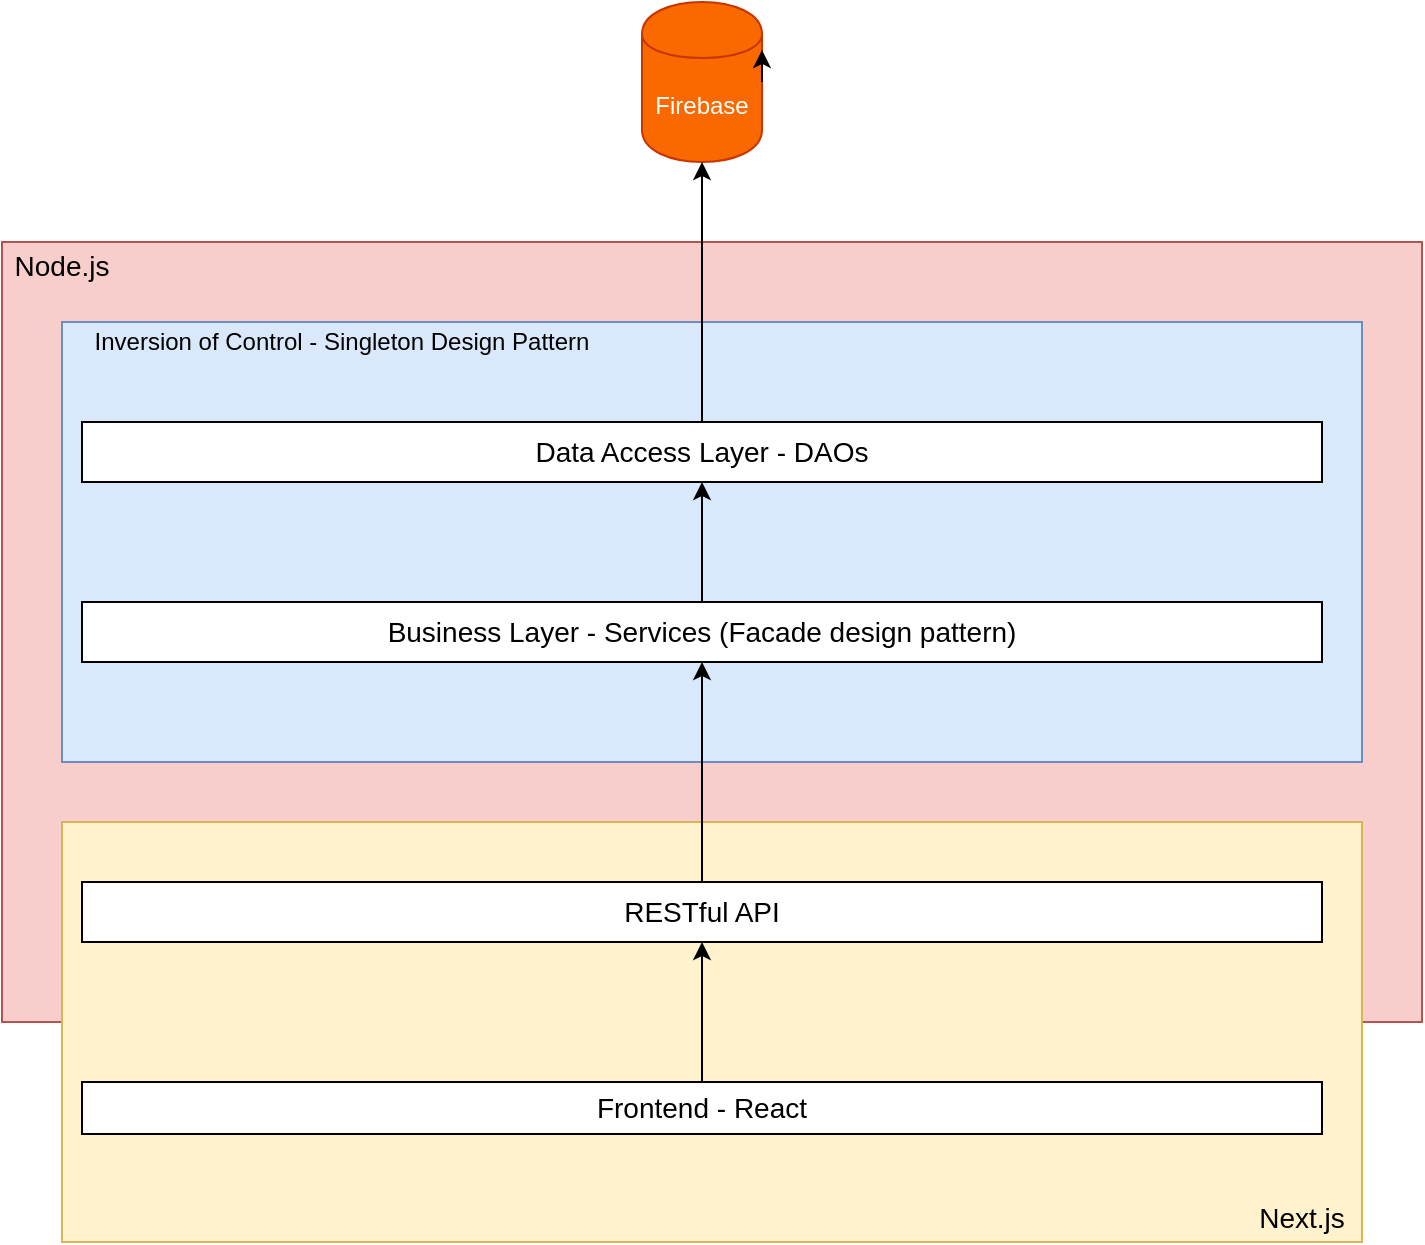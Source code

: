 <mxfile version="12.4.2" type="device" pages="3"><diagram id="Il8NbrQfqqgw1F-EqSsP" name="architecture"><mxGraphModel dx="908" dy="1777" grid="1" gridSize="10" guides="1" tooltips="1" connect="1" arrows="1" fold="1" page="1" pageScale="1" pageWidth="827" pageHeight="1169" math="0" shadow="0"><root><mxCell id="0"/><mxCell id="1" parent="0"/><mxCell id="LgYJIHk-wd7KvnQvwSnn-13" value="" style="rounded=0;whiteSpace=wrap;html=1;fillColor=#f8cecc;strokeColor=#b85450;" vertex="1" parent="1"><mxGeometry x="50" y="90" width="710" height="390" as="geometry"/></mxCell><mxCell id="LgYJIHk-wd7KvnQvwSnn-11" value="" style="rounded=0;whiteSpace=wrap;html=1;fillColor=#fff2cc;strokeColor=#d6b656;" vertex="1" parent="1"><mxGeometry x="80" y="380" width="650" height="210" as="geometry"/></mxCell><mxCell id="LgYJIHk-wd7KvnQvwSnn-6" value="" style="rounded=0;whiteSpace=wrap;html=1;fillColor=#dae8fc;strokeColor=#6c8ebf;" vertex="1" parent="1"><mxGeometry x="80" y="130" width="650" height="220" as="geometry"/></mxCell><mxCell id="LgYJIHk-wd7KvnQvwSnn-1" value="Firebase" style="shape=cylinder;whiteSpace=wrap;html=1;boundedLbl=1;backgroundOutline=1;fillColor=#fa6800;strokeColor=#C73500;fontColor=#ffffff;" vertex="1" parent="1"><mxGeometry x="370" y="-30" width="60" height="80" as="geometry"/></mxCell><mxCell id="LgYJIHk-wd7KvnQvwSnn-7" value="" style="edgeStyle=orthogonalEdgeStyle;rounded=0;orthogonalLoop=1;jettySize=auto;html=1;" edge="1" parent="1" source="LgYJIHk-wd7KvnQvwSnn-2" target="LgYJIHk-wd7KvnQvwSnn-1"><mxGeometry relative="1" as="geometry"/></mxCell><mxCell id="LgYJIHk-wd7KvnQvwSnn-2" value="&lt;font style=&quot;font-size: 14px&quot;&gt;Data Access Layer - DAOs&lt;/font&gt;" style="rounded=0;whiteSpace=wrap;html=1;" vertex="1" parent="1"><mxGeometry x="90" y="180" width="620" height="30" as="geometry"/></mxCell><mxCell id="LgYJIHk-wd7KvnQvwSnn-17" style="edgeStyle=orthogonalEdgeStyle;rounded=0;orthogonalLoop=1;jettySize=auto;html=1;exitX=0.5;exitY=0;exitDx=0;exitDy=0;entryX=0.5;entryY=1;entryDx=0;entryDy=0;" edge="1" parent="1" source="LgYJIHk-wd7KvnQvwSnn-3" target="LgYJIHk-wd7KvnQvwSnn-2"><mxGeometry relative="1" as="geometry"/></mxCell><mxCell id="LgYJIHk-wd7KvnQvwSnn-3" value="&lt;font style=&quot;font-size: 14px&quot;&gt;Business Layer - Services (Facade design pattern)&lt;/font&gt;" style="rounded=0;whiteSpace=wrap;html=1;" vertex="1" parent="1"><mxGeometry x="90" y="270" width="620" height="30" as="geometry"/></mxCell><mxCell id="LgYJIHk-wd7KvnQvwSnn-18" style="edgeStyle=orthogonalEdgeStyle;rounded=0;orthogonalLoop=1;jettySize=auto;html=1;exitX=0.5;exitY=0;exitDx=0;exitDy=0;" edge="1" parent="1" source="LgYJIHk-wd7KvnQvwSnn-4" target="LgYJIHk-wd7KvnQvwSnn-3"><mxGeometry relative="1" as="geometry"/></mxCell><mxCell id="LgYJIHk-wd7KvnQvwSnn-4" value="&lt;font style=&quot;font-size: 14px&quot;&gt;RESTful API&lt;/font&gt;" style="rounded=0;whiteSpace=wrap;html=1;" vertex="1" parent="1"><mxGeometry x="90" y="410" width="620" height="30" as="geometry"/></mxCell><mxCell id="LgYJIHk-wd7KvnQvwSnn-19" style="edgeStyle=orthogonalEdgeStyle;rounded=0;orthogonalLoop=1;jettySize=auto;html=1;exitX=0.5;exitY=0;exitDx=0;exitDy=0;entryX=0.5;entryY=1;entryDx=0;entryDy=0;" edge="1" parent="1" source="LgYJIHk-wd7KvnQvwSnn-5" target="LgYJIHk-wd7KvnQvwSnn-4"><mxGeometry relative="1" as="geometry"/></mxCell><mxCell id="LgYJIHk-wd7KvnQvwSnn-5" value="&lt;font style=&quot;font-size: 14px&quot;&gt;Frontend - React&lt;/font&gt;" style="rounded=0;whiteSpace=wrap;html=1;" vertex="1" parent="1"><mxGeometry x="90" y="510" width="620" height="26" as="geometry"/></mxCell><mxCell id="LgYJIHk-wd7KvnQvwSnn-9" value="Inversion of Control - Singleton Design Pattern" style="text;html=1;strokeColor=none;fillColor=none;align=center;verticalAlign=middle;whiteSpace=wrap;rounded=0;" vertex="1" parent="1"><mxGeometry x="90" y="130" width="260" height="20" as="geometry"/></mxCell><mxCell id="LgYJIHk-wd7KvnQvwSnn-12" value="&lt;font style=&quot;font-size: 14px&quot;&gt;Next.js&lt;/font&gt;" style="text;html=1;strokeColor=none;fillColor=none;align=center;verticalAlign=middle;whiteSpace=wrap;rounded=0;" vertex="1" parent="1"><mxGeometry x="680" y="568" width="40" height="20" as="geometry"/></mxCell><mxCell id="LgYJIHk-wd7KvnQvwSnn-14" style="edgeStyle=orthogonalEdgeStyle;rounded=0;orthogonalLoop=1;jettySize=auto;html=1;exitX=1;exitY=0.5;exitDx=0;exitDy=0;entryX=1;entryY=0.3;entryDx=0;entryDy=0;" edge="1" parent="1" source="LgYJIHk-wd7KvnQvwSnn-1" target="LgYJIHk-wd7KvnQvwSnn-1"><mxGeometry relative="1" as="geometry"/></mxCell><mxCell id="LgYJIHk-wd7KvnQvwSnn-15" value="&lt;font style=&quot;font-size: 14px&quot;&gt;Node.js&lt;/font&gt;" style="text;html=1;strokeColor=none;fillColor=none;align=center;verticalAlign=middle;whiteSpace=wrap;rounded=0;" vertex="1" parent="1"><mxGeometry x="60" y="92" width="40" height="20" as="geometry"/></mxCell></root></mxGraphModel></diagram><diagram id="jYo5IKwEp2Ss-nwK5x0g" name="Entity Relationship Diagram"><mxGraphModel dx="772" dy="517" grid="1" gridSize="10" guides="1" tooltips="1" connect="1" arrows="1" fold="1" page="1" pageScale="1" pageWidth="827" pageHeight="1169" math="0" shadow="0"><root><mxCell id="XTk6RC3CvNJwHKjLAvZW-0"/><mxCell id="XTk6RC3CvNJwHKjLAvZW-1" parent="XTk6RC3CvNJwHKjLAvZW-0"/><mxCell id="MElm0ZQU_VDXw3UoRnJY-36" value="User" style="swimlane;childLayout=stackLayout;horizontal=1;startSize=30;horizontalStack=0;fillColor=#008cff;fontColor=#FFFFFF;rounded=1;fontSize=14;fontStyle=0;strokeWidth=2;resizeParent=0;resizeLast=1;shadow=0;dashed=0;align=center;" vertex="1" parent="XTk6RC3CvNJwHKjLAvZW-1"><mxGeometry x="130" y="170" width="160" height="120" as="geometry"/></mxCell><mxCell id="MElm0ZQU_VDXw3UoRnJY-37" value="+username&#10;+email&#10;+password&#10;+bio" style="align=left;strokeColor=none;fillColor=none;spacingLeft=4;fontSize=12;verticalAlign=top;resizable=0;rotatable=0;part=1;" vertex="1" parent="MElm0ZQU_VDXw3UoRnJY-36"><mxGeometry y="30" width="160" height="90" as="geometry"/></mxCell><mxCell id="MElm0ZQU_VDXw3UoRnJY-38" value="Subbluedit" style="swimlane;childLayout=stackLayout;horizontal=1;startSize=30;horizontalStack=0;fillColor=#008cff;fontColor=#FFFFFF;rounded=1;fontSize=14;fontStyle=0;strokeWidth=2;resizeParent=0;resizeLast=1;shadow=0;dashed=0;align=center;" vertex="1" parent="XTk6RC3CvNJwHKjLAvZW-1"><mxGeometry x="130" y="390" width="160" height="120" as="geometry"/></mxCell><mxCell id="MElm0ZQU_VDXw3UoRnJY-39" value="+key&#10;+name&#10;+creator:User" style="align=left;strokeColor=none;fillColor=none;spacingLeft=4;fontSize=12;verticalAlign=top;resizable=0;rotatable=0;part=1;" vertex="1" parent="MElm0ZQU_VDXw3UoRnJY-38"><mxGeometry y="30" width="160" height="90" as="geometry"/></mxCell><mxCell id="MElm0ZQU_VDXw3UoRnJY-44" style="edgeStyle=elbowEdgeStyle;rounded=0;orthogonalLoop=1;jettySize=auto;html=1;exitX=0;exitY=0.5;exitDx=0;exitDy=0;startArrow=ERzeroToMany;startFill=1;endArrow=ERmandOne;endFill=0;targetPerimeterSpacing=5;" edge="1" parent="XTk6RC3CvNJwHKjLAvZW-1" source="MElm0ZQU_VDXw3UoRnJY-40" target="MElm0ZQU_VDXw3UoRnJY-37"><mxGeometry relative="1" as="geometry"/></mxCell><mxCell id="MElm0ZQU_VDXw3UoRnJY-40" value="Post" style="swimlane;childLayout=stackLayout;horizontal=1;startSize=30;horizontalStack=0;fillColor=#008cff;fontColor=#FFFFFF;rounded=1;fontSize=14;fontStyle=0;strokeWidth=2;resizeParent=0;resizeLast=1;shadow=0;dashed=0;align=center;" vertex="1" parent="XTk6RC3CvNJwHKjLAvZW-1"><mxGeometry x="410" y="170" width="160" height="120" as="geometry"/></mxCell><mxCell id="MElm0ZQU_VDXw3UoRnJY-41" value="+id&#10;+creator:User&#10;+subbluedit:Subbluedit&#10;+text&#10;+posted:Date" style="align=left;strokeColor=none;fillColor=none;spacingLeft=4;fontSize=12;verticalAlign=top;resizable=0;rotatable=0;part=1;" vertex="1" parent="MElm0ZQU_VDXw3UoRnJY-40"><mxGeometry y="30" width="160" height="90" as="geometry"/></mxCell><mxCell id="MElm0ZQU_VDXw3UoRnJY-42" value="Comment" style="swimlane;childLayout=stackLayout;horizontal=1;startSize=30;horizontalStack=0;fillColor=#008cff;fontColor=#FFFFFF;rounded=1;fontSize=14;fontStyle=0;strokeWidth=2;resizeParent=0;resizeLast=1;shadow=0;dashed=0;align=center;" vertex="1" parent="XTk6RC3CvNJwHKjLAvZW-1"><mxGeometry x="410" y="390" width="160" height="120" as="geometry"/></mxCell><mxCell id="MElm0ZQU_VDXw3UoRnJY-43" value="+id&#10;+creator:User&#10;+text&#10;+post:Post&#10;+posted:Date&#10;+parent:Comment" style="align=left;strokeColor=none;fillColor=none;spacingLeft=4;fontSize=12;verticalAlign=top;resizable=0;rotatable=0;part=1;" vertex="1" parent="MElm0ZQU_VDXw3UoRnJY-42"><mxGeometry y="30" width="160" height="90" as="geometry"/></mxCell><mxCell id="u7rlGHGue_Xew9_-2jAI-0" style="edgeStyle=elbowEdgeStyle;rounded=0;orthogonalLoop=1;jettySize=auto;html=1;exitX=0.294;exitY=1.033;exitDx=0;exitDy=0;entryX=0.881;entryY=1;entryDx=0;entryDy=0;startArrow=ERone;startFill=0;endArrow=ERzeroToMany;endFill=1;targetPerimeterSpacing=5;elbow=vertical;exitPerimeter=0;entryPerimeter=0;" edge="1" parent="MElm0ZQU_VDXw3UoRnJY-42" source="MElm0ZQU_VDXw3UoRnJY-43" target="MElm0ZQU_VDXw3UoRnJY-43"><mxGeometry relative="1" as="geometry"><Array as="points"><mxPoint x="120" y="180"/></Array></mxGeometry></mxCell><mxCell id="MElm0ZQU_VDXw3UoRnJY-45" style="edgeStyle=elbowEdgeStyle;rounded=0;orthogonalLoop=1;jettySize=auto;html=1;startArrow=ERmandOne;startFill=0;endArrow=ERzeroToMany;endFill=1;targetPerimeterSpacing=5;" edge="1" parent="XTk6RC3CvNJwHKjLAvZW-1" source="MElm0ZQU_VDXw3UoRnJY-41" target="MElm0ZQU_VDXw3UoRnJY-42"><mxGeometry relative="1" as="geometry"/></mxCell><mxCell id="MElm0ZQU_VDXw3UoRnJY-46" style="edgeStyle=elbowEdgeStyle;rounded=0;orthogonalLoop=1;jettySize=auto;html=1;exitX=0;exitY=1;exitDx=0;exitDy=0;entryX=1;entryY=0;entryDx=0;entryDy=0;startArrow=ERzeroToMany;startFill=1;endArrow=ERmandOne;endFill=0;targetPerimeterSpacing=5;" edge="1" parent="XTk6RC3CvNJwHKjLAvZW-1" source="MElm0ZQU_VDXw3UoRnJY-41" target="MElm0ZQU_VDXw3UoRnJY-38"><mxGeometry relative="1" as="geometry"/></mxCell><mxCell id="MElm0ZQU_VDXw3UoRnJY-47" style="edgeStyle=elbowEdgeStyle;rounded=0;orthogonalLoop=1;jettySize=auto;html=1;entryX=0.5;entryY=0;entryDx=0;entryDy=0;startArrow=ERmandOne;startFill=0;endArrow=ERzeroToMany;endFill=1;targetPerimeterSpacing=5;" edge="1" parent="XTk6RC3CvNJwHKjLAvZW-1" source="MElm0ZQU_VDXw3UoRnJY-37" target="MElm0ZQU_VDXw3UoRnJY-38"><mxGeometry relative="1" as="geometry"/></mxCell><mxCell id="MElm0ZQU_VDXw3UoRnJY-52" style="rounded=0;orthogonalLoop=1;jettySize=auto;html=1;exitX=1;exitY=1;exitDx=0;exitDy=0;startArrow=ERmandOne;startFill=0;endArrow=ERzeroToMany;endFill=1;targetPerimeterSpacing=5;entryX=0;entryY=0.25;entryDx=0;entryDy=0;" edge="1" parent="XTk6RC3CvNJwHKjLAvZW-1" source="MElm0ZQU_VDXw3UoRnJY-37" target="MElm0ZQU_VDXw3UoRnJY-42"><mxGeometry relative="1" as="geometry"/></mxCell></root></mxGraphModel></diagram><diagram id="FjhSeqg-HcKsS1kfpUyj" name="Class Diagram"><mxGraphModel dx="772" dy="517" grid="1" gridSize="10" guides="1" tooltips="1" connect="1" arrows="1" fold="1" page="1" pageScale="1" pageWidth="827" pageHeight="1169" math="0" shadow="0"><root><mxCell id="LEEWYh70u8CGqpt6uhCB-0"/><mxCell id="LEEWYh70u8CGqpt6uhCB-1" parent="LEEWYh70u8CGqpt6uhCB-0"/><mxCell id="LEEWYh70u8CGqpt6uhCB-2" value="UserDao" style="html=1;" vertex="1" parent="LEEWYh70u8CGqpt6uhCB-1"><mxGeometry x="260" y="250" width="110" height="50" as="geometry"/></mxCell><mxCell id="LEEWYh70u8CGqpt6uhCB-3" value="UserService" style="html=1;" vertex="1" parent="LEEWYh70u8CGqpt6uhCB-1"><mxGeometry x="260" y="370" width="110" height="50" as="geometry"/></mxCell><mxCell id="LEEWYh70u8CGqpt6uhCB-4" value="BaseDao" style="html=1;" vertex="1" parent="LEEWYh70u8CGqpt6uhCB-1"><mxGeometry x="260" y="130" width="110" height="50" as="geometry"/></mxCell><mxCell id="LEEWYh70u8CGqpt6uhCB-5" value="Extends" style="endArrow=block;endSize=16;endFill=0;html=1;" edge="1" parent="LEEWYh70u8CGqpt6uhCB-1" source="LEEWYh70u8CGqpt6uhCB-2" target="LEEWYh70u8CGqpt6uhCB-4"><mxGeometry width="160" relative="1" as="geometry"><mxPoint x="80" y="390" as="sourcePoint"/><mxPoint x="240" y="390" as="targetPoint"/></mxGeometry></mxCell><mxCell id="LEEWYh70u8CGqpt6uhCB-6" value="CrudDao" style="html=1;" vertex="1" parent="LEEWYh70u8CGqpt6uhCB-1"><mxGeometry x="460" y="130" width="110" height="50" as="geometry"/></mxCell><mxCell id="LEEWYh70u8CGqpt6uhCB-7" value="" style="endArrow=block;dashed=1;endFill=0;endSize=12;html=1;exitX=1;exitY=0;exitDx=0;exitDy=0;" edge="1" parent="LEEWYh70u8CGqpt6uhCB-1" source="LEEWYh70u8CGqpt6uhCB-2" target="LEEWYh70u8CGqpt6uhCB-6"><mxGeometry width="160" relative="1" as="geometry"><mxPoint x="220" y="410" as="sourcePoint"/><mxPoint x="380" y="410" as="targetPoint"/></mxGeometry></mxCell><mxCell id="LEEWYh70u8CGqpt6uhCB-8" value="" style="endArrow=diamondThin;endFill=1;endSize=24;html=1;entryX=0.5;entryY=0;entryDx=0;entryDy=0;exitX=0.5;exitY=1;exitDx=0;exitDy=0;" edge="1" parent="LEEWYh70u8CGqpt6uhCB-1" source="LEEWYh70u8CGqpt6uhCB-2" target="LEEWYh70u8CGqpt6uhCB-3"><mxGeometry width="160" relative="1" as="geometry"><mxPoint x="70" y="420" as="sourcePoint"/><mxPoint x="230" y="420" as="targetPoint"/></mxGeometry></mxCell><mxCell id="LEEWYh70u8CGqpt6uhCB-9" value="fireStoreSDK" style="html=1;" vertex="1" parent="LEEWYh70u8CGqpt6uhCB-1"><mxGeometry x="260" y="30" width="110" height="50" as="geometry"/></mxCell><mxCell id="LEEWYh70u8CGqpt6uhCB-11" value="" style="endArrow=diamondThin;endFill=1;endSize=24;html=1;entryX=0.5;entryY=0;entryDx=0;entryDy=0;exitX=0.5;exitY=1;exitDx=0;exitDy=0;" edge="1" parent="LEEWYh70u8CGqpt6uhCB-1" source="LEEWYh70u8CGqpt6uhCB-9" target="LEEWYh70u8CGqpt6uhCB-4"><mxGeometry width="160" relative="1" as="geometry"><mxPoint x="90" y="380" as="sourcePoint"/><mxPoint x="250" y="380" as="targetPoint"/></mxGeometry></mxCell><mxCell id="LEEWYh70u8CGqpt6uhCB-12" value="PostDao" style="html=1;" vertex="1" parent="LEEWYh70u8CGqpt6uhCB-1"><mxGeometry x="460" y="250" width="110" height="50" as="geometry"/></mxCell><mxCell id="LEEWYh70u8CGqpt6uhCB-14" value="" style="endArrow=block;dashed=1;endFill=0;endSize=12;html=1;entryX=0.5;entryY=1;entryDx=0;entryDy=0;exitX=0.5;exitY=0;exitDx=0;exitDy=0;" edge="1" parent="LEEWYh70u8CGqpt6uhCB-1" source="LEEWYh70u8CGqpt6uhCB-12" target="LEEWYh70u8CGqpt6uhCB-6"><mxGeometry width="160" relative="1" as="geometry"><mxPoint x="30" y="430" as="sourcePoint"/><mxPoint x="190" y="430" as="targetPoint"/></mxGeometry></mxCell><mxCell id="LEEWYh70u8CGqpt6uhCB-15" value="Extends" style="endArrow=block;endSize=16;endFill=0;html=1;entryX=1;entryY=1;entryDx=0;entryDy=0;exitX=0.5;exitY=0;exitDx=0;exitDy=0;" edge="1" parent="LEEWYh70u8CGqpt6uhCB-1" source="LEEWYh70u8CGqpt6uhCB-12" target="LEEWYh70u8CGqpt6uhCB-4"><mxGeometry width="160" relative="1" as="geometry"><mxPoint x="70" y="390" as="sourcePoint"/><mxPoint x="230" y="390" as="targetPoint"/></mxGeometry></mxCell><mxCell id="LEEWYh70u8CGqpt6uhCB-16" value="CommentDao" style="html=1;" vertex="1" parent="LEEWYh70u8CGqpt6uhCB-1"><mxGeometry x="80" y="250" width="110" height="50" as="geometry"/></mxCell><mxCell id="LEEWYh70u8CGqpt6uhCB-17" value="Extends" style="endArrow=block;endSize=16;endFill=0;html=1;entryX=0;entryY=1;entryDx=0;entryDy=0;exitX=0.75;exitY=0;exitDx=0;exitDy=0;" edge="1" parent="LEEWYh70u8CGqpt6uhCB-1" source="LEEWYh70u8CGqpt6uhCB-16" target="LEEWYh70u8CGqpt6uhCB-4"><mxGeometry width="160" relative="1" as="geometry"><mxPoint x="90" y="350" as="sourcePoint"/><mxPoint x="250" y="350" as="targetPoint"/></mxGeometry></mxCell><mxCell id="LEEWYh70u8CGqpt6uhCB-19" value="CommentService" style="html=1;" vertex="1" parent="LEEWYh70u8CGqpt6uhCB-1"><mxGeometry x="80" y="370" width="110" height="50" as="geometry"/></mxCell><mxCell id="LEEWYh70u8CGqpt6uhCB-20" value="PostService" style="html=1;" vertex="1" parent="LEEWYh70u8CGqpt6uhCB-1"><mxGeometry x="460" y="370" width="110" height="50" as="geometry"/></mxCell><mxCell id="LEEWYh70u8CGqpt6uhCB-21" value="" style="endArrow=diamondThin;endFill=1;endSize=24;html=1;entryX=0.5;entryY=0;entryDx=0;entryDy=0;exitX=0.5;exitY=1;exitDx=0;exitDy=0;" edge="1" parent="LEEWYh70u8CGqpt6uhCB-1" source="LEEWYh70u8CGqpt6uhCB-12" target="LEEWYh70u8CGqpt6uhCB-20"><mxGeometry width="160" relative="1" as="geometry"><mxPoint x="110" y="480" as="sourcePoint"/><mxPoint x="270" y="480" as="targetPoint"/></mxGeometry></mxCell><mxCell id="LEEWYh70u8CGqpt6uhCB-22" value="" style="endArrow=diamondThin;endFill=1;endSize=24;html=1;" edge="1" parent="LEEWYh70u8CGqpt6uhCB-1" source="LEEWYh70u8CGqpt6uhCB-16" target="LEEWYh70u8CGqpt6uhCB-19"><mxGeometry width="160" relative="1" as="geometry"><mxPoint x="130" y="300" as="sourcePoint"/><mxPoint x="130" y="370" as="targetPoint"/></mxGeometry></mxCell><mxCell id="LEEWYh70u8CGqpt6uhCB-23" value="" style="endArrow=diamondThin;endFill=1;endSize=24;html=1;entryX=1;entryY=0;entryDx=0;entryDy=0;exitX=0;exitY=1;exitDx=0;exitDy=0;" edge="1" parent="LEEWYh70u8CGqpt6uhCB-1" source="LEEWYh70u8CGqpt6uhCB-2" target="LEEWYh70u8CGqpt6uhCB-19"><mxGeometry width="160" relative="1" as="geometry"><mxPoint x="60" y="440" as="sourcePoint"/><mxPoint x="220" y="440" as="targetPoint"/></mxGeometry></mxCell><mxCell id="LEEWYh70u8CGqpt6uhCB-24" value="" style="endArrow=diamondThin;endFill=1;endSize=24;html=1;entryX=0;entryY=0;entryDx=0;entryDy=0;exitX=1;exitY=1;exitDx=0;exitDy=0;" edge="1" parent="LEEWYh70u8CGqpt6uhCB-1" source="LEEWYh70u8CGqpt6uhCB-2" target="LEEWYh70u8CGqpt6uhCB-20"><mxGeometry width="160" relative="1" as="geometry"><mxPoint x="180" y="460" as="sourcePoint"/><mxPoint x="340" y="460" as="targetPoint"/></mxGeometry></mxCell></root></mxGraphModel></diagram></mxfile>